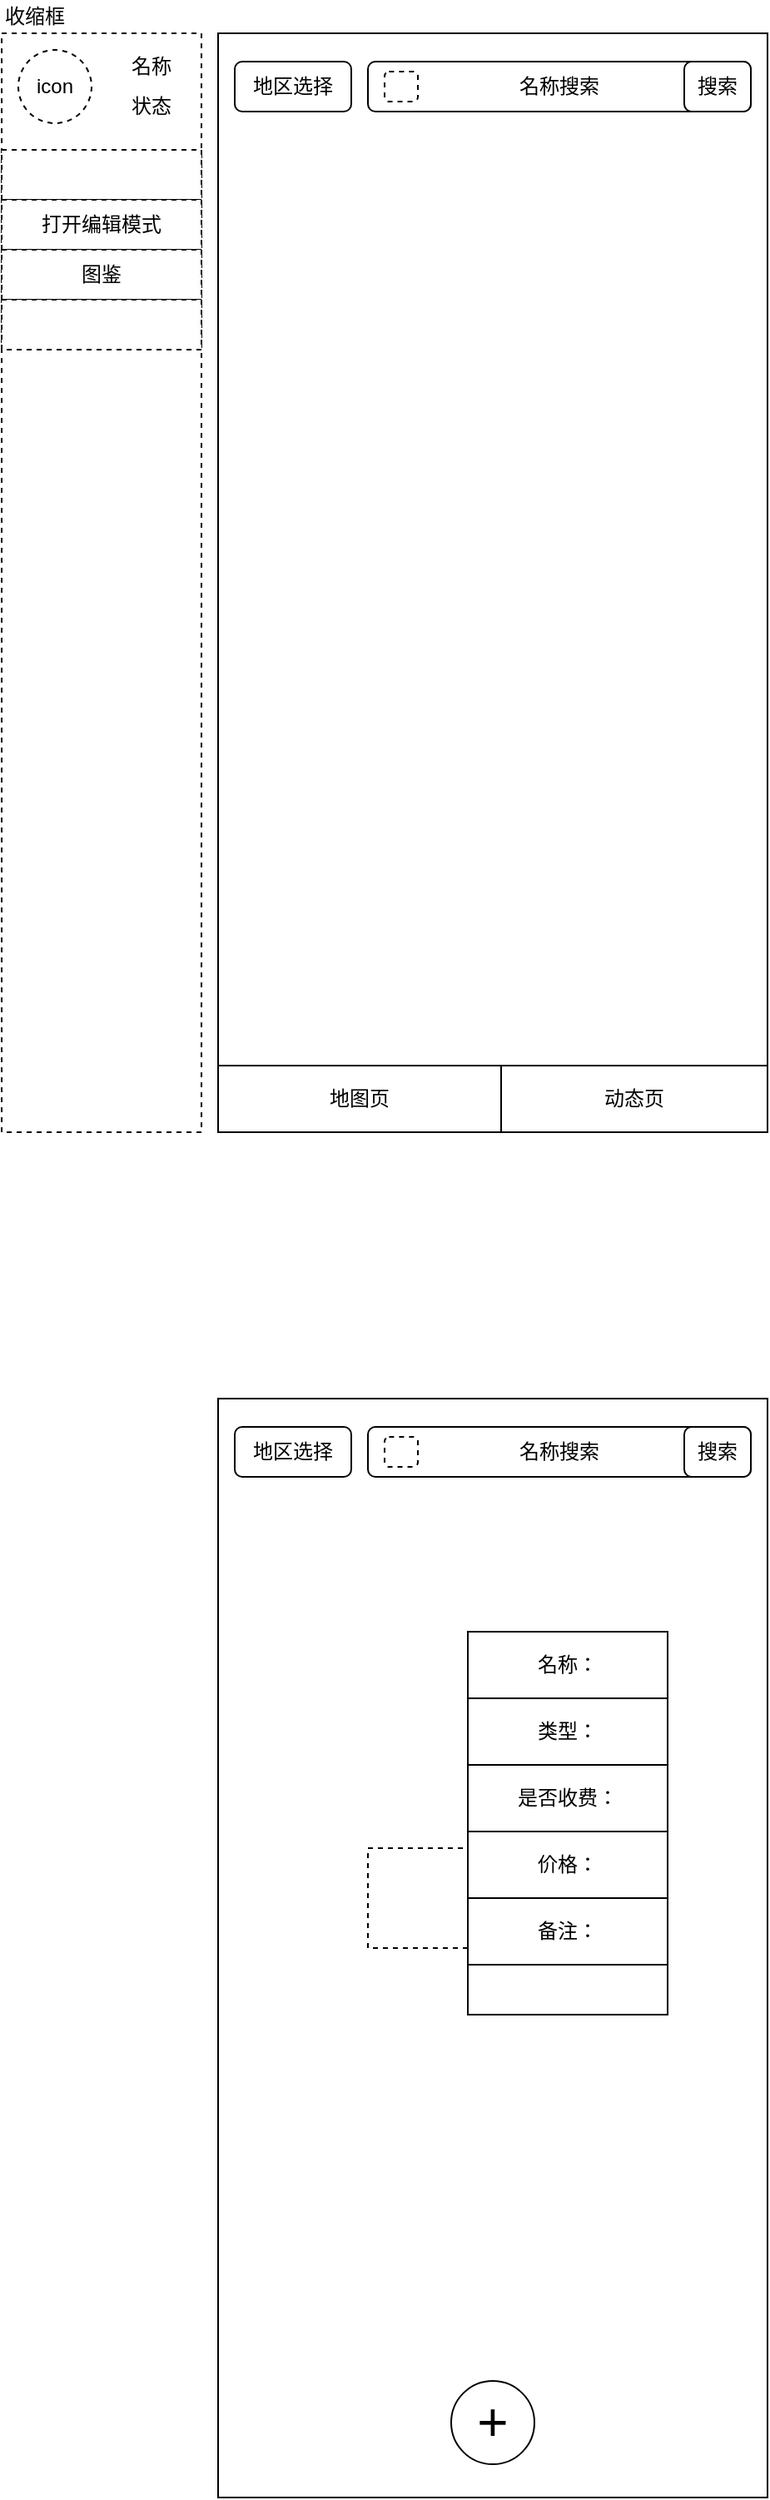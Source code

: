 <mxfile version="26.1.0">
  <diagram name="第 1 页" id="iCX5CgVmqVBtVOYxCdOK">
    <mxGraphModel dx="2183" dy="829" grid="1" gridSize="10" guides="1" tooltips="1" connect="1" arrows="1" fold="1" page="1" pageScale="1" pageWidth="827" pageHeight="1169" math="0" shadow="0">
      <root>
        <mxCell id="0" />
        <mxCell id="1" parent="0" />
        <mxCell id="Fd1okdUvfXdcwbYZv1OX-1" value="" style="rounded=0;whiteSpace=wrap;html=1;dashed=1;" vertex="1" parent="1">
          <mxGeometry x="-10" y="180" width="120" height="660" as="geometry" />
        </mxCell>
        <mxCell id="Fd1okdUvfXdcwbYZv1OX-2" value="" style="rounded=0;whiteSpace=wrap;html=1;" vertex="1" parent="1">
          <mxGeometry x="120" y="180" width="330" height="660" as="geometry" />
        </mxCell>
        <mxCell id="Fd1okdUvfXdcwbYZv1OX-3" value="名称搜索" style="rounded=1;whiteSpace=wrap;html=1;" vertex="1" parent="1">
          <mxGeometry x="210" y="197" width="230" height="30" as="geometry" />
        </mxCell>
        <mxCell id="Fd1okdUvfXdcwbYZv1OX-4" value="地图页" style="rounded=0;whiteSpace=wrap;html=1;" vertex="1" parent="1">
          <mxGeometry x="120" y="800" width="170" height="40" as="geometry" />
        </mxCell>
        <mxCell id="Fd1okdUvfXdcwbYZv1OX-5" value="动态页" style="rounded=0;whiteSpace=wrap;html=1;" vertex="1" parent="1">
          <mxGeometry x="290" y="800" width="160" height="40" as="geometry" />
        </mxCell>
        <mxCell id="Fd1okdUvfXdcwbYZv1OX-6" value="icon" style="ellipse;whiteSpace=wrap;html=1;aspect=fixed;dashed=1;" vertex="1" parent="1">
          <mxGeometry y="190" width="44" height="44" as="geometry" />
        </mxCell>
        <mxCell id="Fd1okdUvfXdcwbYZv1OX-7" value="" style="rounded=0;whiteSpace=wrap;html=1;dashed=1;" vertex="1" parent="1">
          <mxGeometry x="-10" y="250" width="120" height="30" as="geometry" />
        </mxCell>
        <mxCell id="Fd1okdUvfXdcwbYZv1OX-8" value="名称" style="text;html=1;align=center;verticalAlign=middle;whiteSpace=wrap;rounded=0;" vertex="1" parent="1">
          <mxGeometry x="60" y="190" width="40" height="20" as="geometry" />
        </mxCell>
        <mxCell id="Fd1okdUvfXdcwbYZv1OX-9" value="状态" style="text;html=1;align=center;verticalAlign=middle;whiteSpace=wrap;rounded=0;" vertex="1" parent="1">
          <mxGeometry x="60" y="214" width="40" height="20" as="geometry" />
        </mxCell>
        <mxCell id="Fd1okdUvfXdcwbYZv1OX-10" value="打开编辑模式" style="rounded=0;whiteSpace=wrap;html=1;dashed=1;" vertex="1" parent="1">
          <mxGeometry x="-10" y="280" width="120" height="30" as="geometry" />
        </mxCell>
        <mxCell id="Fd1okdUvfXdcwbYZv1OX-11" value="图鉴" style="rounded=0;whiteSpace=wrap;html=1;dashed=1;" vertex="1" parent="1">
          <mxGeometry x="-10" y="310" width="120" height="30" as="geometry" />
        </mxCell>
        <mxCell id="Fd1okdUvfXdcwbYZv1OX-12" value="" style="rounded=0;whiteSpace=wrap;html=1;dashed=1;" vertex="1" parent="1">
          <mxGeometry x="-10" y="340" width="120" height="30" as="geometry" />
        </mxCell>
        <mxCell id="Fd1okdUvfXdcwbYZv1OX-13" value="收缩框" style="text;html=1;align=center;verticalAlign=middle;whiteSpace=wrap;rounded=0;" vertex="1" parent="1">
          <mxGeometry x="-10" y="160" width="40" height="20" as="geometry" />
        </mxCell>
        <mxCell id="Fd1okdUvfXdcwbYZv1OX-14" value="地区选择" style="rounded=1;whiteSpace=wrap;html=1;" vertex="1" parent="1">
          <mxGeometry x="130" y="197" width="70" height="30" as="geometry" />
        </mxCell>
        <mxCell id="Fd1okdUvfXdcwbYZv1OX-15" value="" style="rounded=1;whiteSpace=wrap;html=1;dashed=1;" vertex="1" parent="1">
          <mxGeometry x="220" y="203" width="20" height="18" as="geometry" />
        </mxCell>
        <mxCell id="Fd1okdUvfXdcwbYZv1OX-16" value="搜索" style="rounded=1;whiteSpace=wrap;html=1;" vertex="1" parent="1">
          <mxGeometry x="400" y="197" width="40" height="30" as="geometry" />
        </mxCell>
        <mxCell id="Fd1okdUvfXdcwbYZv1OX-17" value="" style="rounded=0;whiteSpace=wrap;html=1;" vertex="1" parent="1">
          <mxGeometry x="120" y="1000" width="330" height="660" as="geometry" />
        </mxCell>
        <mxCell id="Fd1okdUvfXdcwbYZv1OX-18" value="名称搜索" style="rounded=1;whiteSpace=wrap;html=1;" vertex="1" parent="1">
          <mxGeometry x="210" y="1017" width="230" height="30" as="geometry" />
        </mxCell>
        <mxCell id="Fd1okdUvfXdcwbYZv1OX-19" value="地区选择" style="rounded=1;whiteSpace=wrap;html=1;" vertex="1" parent="1">
          <mxGeometry x="130" y="1017" width="70" height="30" as="geometry" />
        </mxCell>
        <mxCell id="Fd1okdUvfXdcwbYZv1OX-20" value="" style="rounded=1;whiteSpace=wrap;html=1;dashed=1;" vertex="1" parent="1">
          <mxGeometry x="220" y="1023" width="20" height="18" as="geometry" />
        </mxCell>
        <mxCell id="Fd1okdUvfXdcwbYZv1OX-21" value="搜索" style="rounded=1;whiteSpace=wrap;html=1;" vertex="1" parent="1">
          <mxGeometry x="400" y="1017" width="40" height="30" as="geometry" />
        </mxCell>
        <mxCell id="Fd1okdUvfXdcwbYZv1OX-22" value="&lt;font style=&quot;font-size: 32px;&quot;&gt;+&lt;/font&gt;" style="ellipse;whiteSpace=wrap;html=1;aspect=fixed;" vertex="1" parent="1">
          <mxGeometry x="260" y="1590" width="50" height="50" as="geometry" />
        </mxCell>
        <mxCell id="Fd1okdUvfXdcwbYZv1OX-23" value="" style="rounded=0;whiteSpace=wrap;html=1;dashed=1;" vertex="1" parent="1">
          <mxGeometry x="210" y="1270" width="120" height="60" as="geometry" />
        </mxCell>
        <mxCell id="Fd1okdUvfXdcwbYZv1OX-24" value="" style="rounded=0;whiteSpace=wrap;html=1;" vertex="1" parent="1">
          <mxGeometry x="270" y="1140" width="120" height="230" as="geometry" />
        </mxCell>
        <mxCell id="Fd1okdUvfXdcwbYZv1OX-25" value="名称：" style="rounded=0;whiteSpace=wrap;html=1;" vertex="1" parent="1">
          <mxGeometry x="270" y="1140" width="120" height="40" as="geometry" />
        </mxCell>
        <mxCell id="Fd1okdUvfXdcwbYZv1OX-26" value="类型：" style="rounded=0;whiteSpace=wrap;html=1;" vertex="1" parent="1">
          <mxGeometry x="270" y="1180" width="120" height="40" as="geometry" />
        </mxCell>
        <mxCell id="Fd1okdUvfXdcwbYZv1OX-27" value="是否收费：" style="rounded=0;whiteSpace=wrap;html=1;" vertex="1" parent="1">
          <mxGeometry x="270" y="1220" width="120" height="40" as="geometry" />
        </mxCell>
        <mxCell id="Fd1okdUvfXdcwbYZv1OX-28" value="价格：" style="rounded=0;whiteSpace=wrap;html=1;" vertex="1" parent="1">
          <mxGeometry x="270" y="1260" width="120" height="40" as="geometry" />
        </mxCell>
        <mxCell id="Fd1okdUvfXdcwbYZv1OX-29" value="备注：" style="rounded=0;whiteSpace=wrap;html=1;" vertex="1" parent="1">
          <mxGeometry x="270" y="1300" width="120" height="40" as="geometry" />
        </mxCell>
      </root>
    </mxGraphModel>
  </diagram>
</mxfile>
